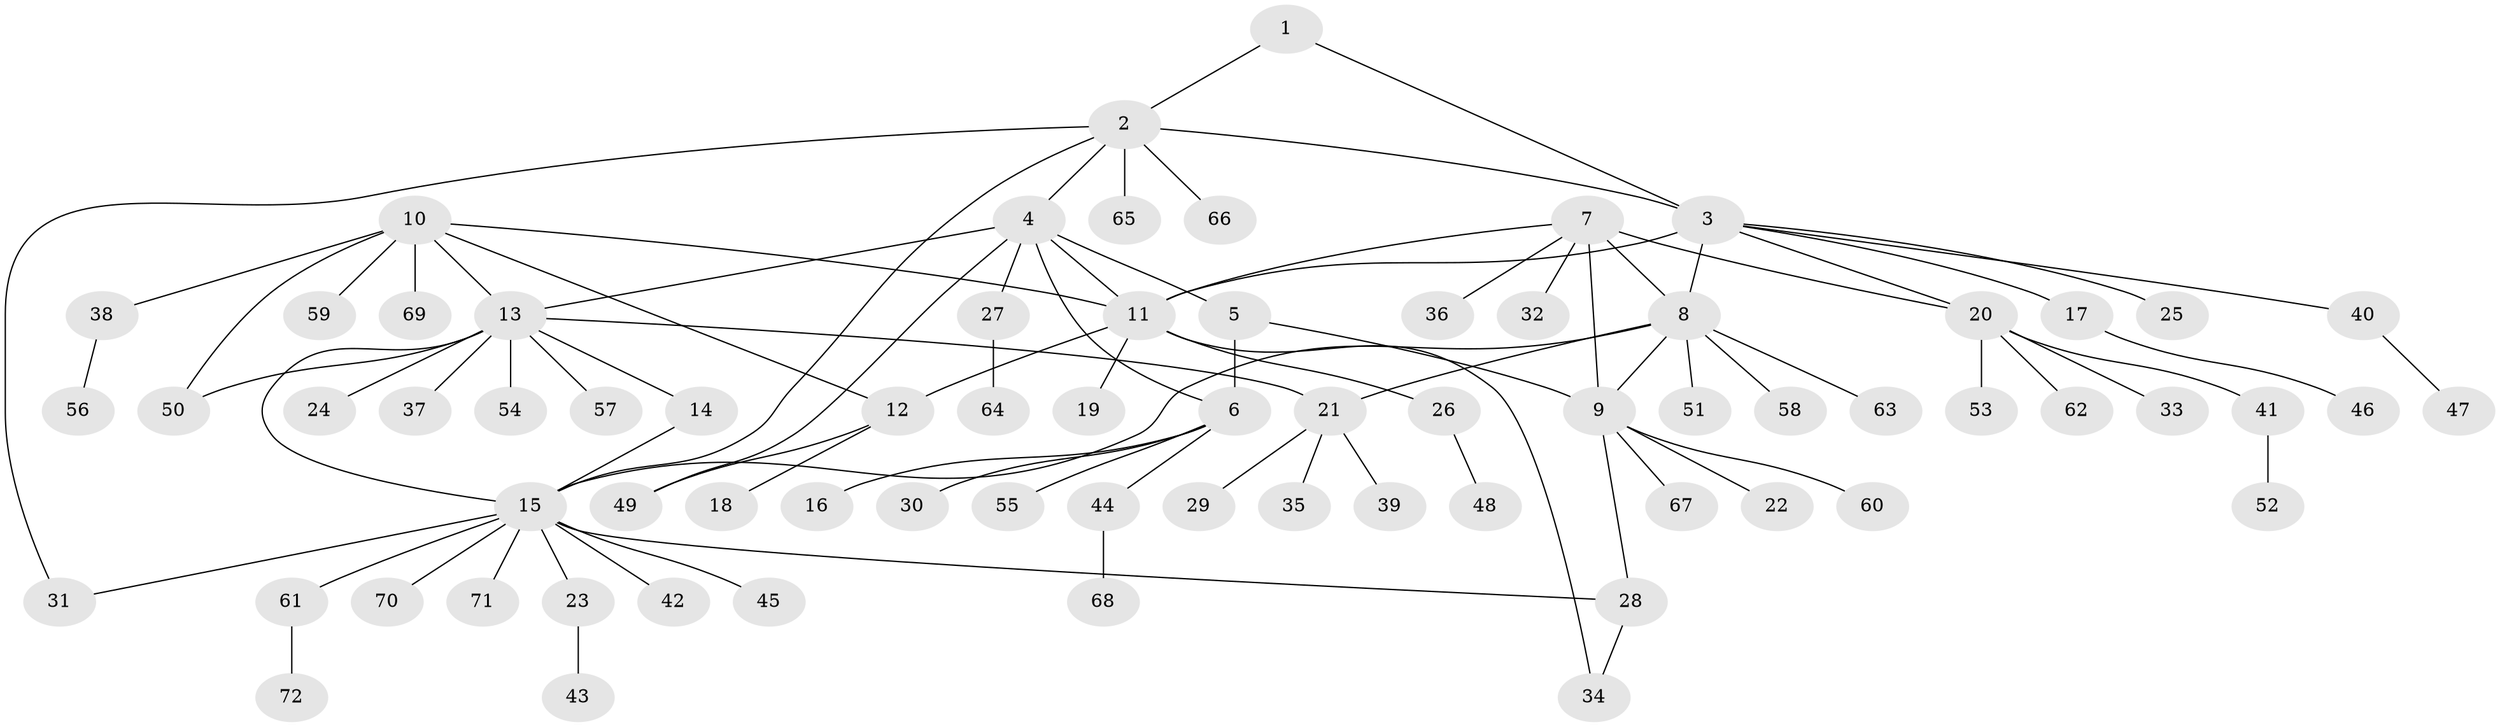 // Generated by graph-tools (version 1.1) at 2025/11/02/27/25 16:11:32]
// undirected, 72 vertices, 89 edges
graph export_dot {
graph [start="1"]
  node [color=gray90,style=filled];
  1;
  2;
  3;
  4;
  5;
  6;
  7;
  8;
  9;
  10;
  11;
  12;
  13;
  14;
  15;
  16;
  17;
  18;
  19;
  20;
  21;
  22;
  23;
  24;
  25;
  26;
  27;
  28;
  29;
  30;
  31;
  32;
  33;
  34;
  35;
  36;
  37;
  38;
  39;
  40;
  41;
  42;
  43;
  44;
  45;
  46;
  47;
  48;
  49;
  50;
  51;
  52;
  53;
  54;
  55;
  56;
  57;
  58;
  59;
  60;
  61;
  62;
  63;
  64;
  65;
  66;
  67;
  68;
  69;
  70;
  71;
  72;
  1 -- 2;
  1 -- 3;
  2 -- 3;
  2 -- 4;
  2 -- 15;
  2 -- 31;
  2 -- 65;
  2 -- 66;
  3 -- 8;
  3 -- 11;
  3 -- 17;
  3 -- 20;
  3 -- 25;
  3 -- 40;
  4 -- 5;
  4 -- 6;
  4 -- 11;
  4 -- 13;
  4 -- 27;
  4 -- 49;
  5 -- 6;
  5 -- 9;
  6 -- 16;
  6 -- 30;
  6 -- 44;
  6 -- 55;
  7 -- 8;
  7 -- 9;
  7 -- 11;
  7 -- 20;
  7 -- 32;
  7 -- 36;
  8 -- 9;
  8 -- 15;
  8 -- 21;
  8 -- 51;
  8 -- 58;
  8 -- 63;
  9 -- 22;
  9 -- 28;
  9 -- 60;
  9 -- 67;
  10 -- 11;
  10 -- 12;
  10 -- 13;
  10 -- 38;
  10 -- 50;
  10 -- 59;
  10 -- 69;
  11 -- 12;
  11 -- 19;
  11 -- 26;
  11 -- 34;
  12 -- 18;
  12 -- 49;
  13 -- 14;
  13 -- 15;
  13 -- 21;
  13 -- 24;
  13 -- 37;
  13 -- 50;
  13 -- 54;
  13 -- 57;
  14 -- 15;
  15 -- 23;
  15 -- 28;
  15 -- 31;
  15 -- 42;
  15 -- 45;
  15 -- 61;
  15 -- 70;
  15 -- 71;
  17 -- 46;
  20 -- 33;
  20 -- 41;
  20 -- 53;
  20 -- 62;
  21 -- 29;
  21 -- 35;
  21 -- 39;
  23 -- 43;
  26 -- 48;
  27 -- 64;
  28 -- 34;
  38 -- 56;
  40 -- 47;
  41 -- 52;
  44 -- 68;
  61 -- 72;
}
